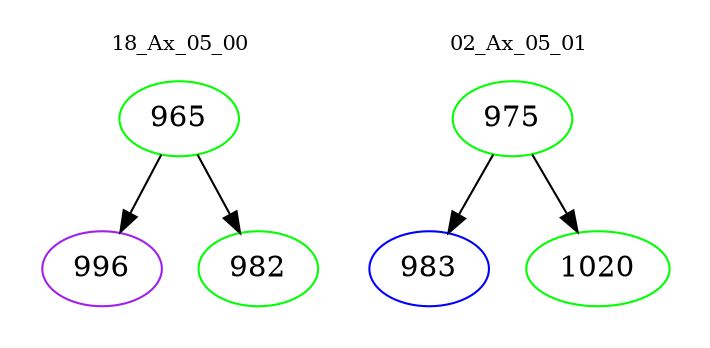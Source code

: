digraph{
subgraph cluster_0 {
color = white
label = "18_Ax_05_00";
fontsize=10;
T0_965 [label="965", color="green"]
T0_965 -> T0_996 [color="black"]
T0_996 [label="996", color="purple"]
T0_965 -> T0_982 [color="black"]
T0_982 [label="982", color="green"]
}
subgraph cluster_1 {
color = white
label = "02_Ax_05_01";
fontsize=10;
T1_975 [label="975", color="green"]
T1_975 -> T1_983 [color="black"]
T1_983 [label="983", color="blue"]
T1_975 -> T1_1020 [color="black"]
T1_1020 [label="1020", color="green"]
}
}
